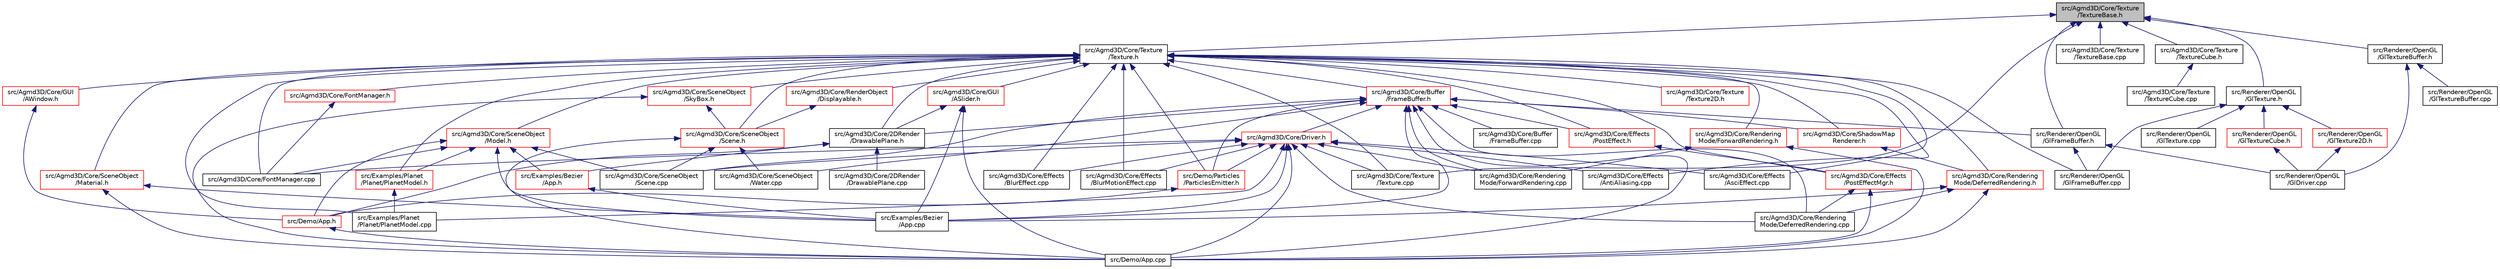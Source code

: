 digraph "src/Agmd3D/Core/Texture/TextureBase.h"
{
  edge [fontname="Helvetica",fontsize="10",labelfontname="Helvetica",labelfontsize="10"];
  node [fontname="Helvetica",fontsize="10",shape=record];
  Node1 [label="src/Agmd3D/Core/Texture\l/TextureBase.h",height=0.2,width=0.4,color="black", fillcolor="grey75", style="filled" fontcolor="black"];
  Node1 -> Node2 [dir="back",color="midnightblue",fontsize="10",style="solid"];
  Node2 [label="src/Agmd3D/Core/Texture\l/Texture.cpp",height=0.2,width=0.4,color="black", fillcolor="white", style="filled",URL="$_texture_8cpp.html"];
  Node1 -> Node3 [dir="back",color="midnightblue",fontsize="10",style="solid"];
  Node3 [label="src/Agmd3D/Core/Texture\l/Texture.h",height=0.2,width=0.4,color="black", fillcolor="white", style="filled",URL="$_texture_8h.html"];
  Node3 -> Node4 [dir="back",color="midnightblue",fontsize="10",style="solid"];
  Node4 [label="src/Agmd3D/Core/2DRender\l/DrawablePlane.h",height=0.2,width=0.4,color="black", fillcolor="white", style="filled",URL="$_drawable_plane_8h.html"];
  Node4 -> Node5 [dir="back",color="midnightblue",fontsize="10",style="solid"];
  Node5 [label="src/Agmd3D/Core/2DRender\l/DrawablePlane.cpp",height=0.2,width=0.4,color="black", fillcolor="white", style="filled",URL="$_drawable_plane_8cpp.html"];
  Node4 -> Node6 [dir="back",color="midnightblue",fontsize="10",style="solid"];
  Node6 [label="src/Demo/App.h",height=0.2,width=0.4,color="red", fillcolor="white", style="filled",URL="$_demo_2_app_8h.html"];
  Node6 -> Node7 [dir="back",color="midnightblue",fontsize="10",style="solid"];
  Node7 [label="src/Demo/App.cpp",height=0.2,width=0.4,color="black", fillcolor="white", style="filled",URL="$_demo_2_app_8cpp.html"];
  Node4 -> Node8 [dir="back",color="midnightblue",fontsize="10",style="solid"];
  Node8 [label="src/Examples/Bezier\l/App.h",height=0.2,width=0.4,color="red", fillcolor="white", style="filled",URL="$_examples_2_bezier_2_app_8h.html"];
  Node8 -> Node9 [dir="back",color="midnightblue",fontsize="10",style="solid"];
  Node9 [label="src/Examples/Bezier\l/App.cpp",height=0.2,width=0.4,color="black", fillcolor="white", style="filled",URL="$_examples_2_bezier_2_app_8cpp.html"];
  Node3 -> Node10 [dir="back",color="midnightblue",fontsize="10",style="solid"];
  Node10 [label="src/Agmd3D/Core/Buffer\l/FrameBuffer.h",height=0.2,width=0.4,color="red", fillcolor="white", style="filled",URL="$_frame_buffer_8h.html"];
  Node10 -> Node4 [dir="back",color="midnightblue",fontsize="10",style="solid"];
  Node10 -> Node11 [dir="back",color="midnightblue",fontsize="10",style="solid"];
  Node11 [label="src/Agmd3D/Core/Buffer\l/FrameBuffer.cpp",height=0.2,width=0.4,color="black", fillcolor="white", style="filled",URL="$_frame_buffer_8cpp.html"];
  Node10 -> Node12 [dir="back",color="midnightblue",fontsize="10",style="solid"];
  Node12 [label="src/Agmd3D/Core/Driver.h",height=0.2,width=0.4,color="red", fillcolor="white", style="filled",URL="$_driver_8h.html"];
  Node12 -> Node13 [dir="back",color="midnightblue",fontsize="10",style="solid"];
  Node13 [label="src/Agmd3D/Core/Effects\l/AntiAliasing.cpp",height=0.2,width=0.4,color="black", fillcolor="white", style="filled",URL="$_anti_aliasing_8cpp.html"];
  Node12 -> Node14 [dir="back",color="midnightblue",fontsize="10",style="solid"];
  Node14 [label="src/Agmd3D/Core/Effects\l/AsciEffect.cpp",height=0.2,width=0.4,color="black", fillcolor="white", style="filled",URL="$_asci_effect_8cpp.html"];
  Node12 -> Node15 [dir="back",color="midnightblue",fontsize="10",style="solid"];
  Node15 [label="src/Agmd3D/Core/Effects\l/BlurEffect.cpp",height=0.2,width=0.4,color="black", fillcolor="white", style="filled",URL="$_blur_effect_8cpp.html"];
  Node12 -> Node16 [dir="back",color="midnightblue",fontsize="10",style="solid"];
  Node16 [label="src/Agmd3D/Core/Effects\l/BlurMotionEffect.cpp",height=0.2,width=0.4,color="black", fillcolor="white", style="filled",URL="$_blur_motion_effect_8cpp.html"];
  Node12 -> Node17 [dir="back",color="midnightblue",fontsize="10",style="solid"];
  Node17 [label="src/Agmd3D/Core/FontManager.cpp",height=0.2,width=0.4,color="black", fillcolor="white", style="filled",URL="$_font_manager_8cpp.html"];
  Node12 -> Node18 [dir="back",color="midnightblue",fontsize="10",style="solid"];
  Node18 [label="src/Agmd3D/Core/Rendering\lMode/DeferredRendering.cpp",height=0.2,width=0.4,color="black", fillcolor="white", style="filled",URL="$_deferred_rendering_8cpp.html"];
  Node12 -> Node19 [dir="back",color="midnightblue",fontsize="10",style="solid"];
  Node19 [label="src/Agmd3D/Core/Rendering\lMode/ForwardRendering.cpp",height=0.2,width=0.4,color="black", fillcolor="white", style="filled",URL="$_forward_rendering_8cpp.html"];
  Node12 -> Node20 [dir="back",color="midnightblue",fontsize="10",style="solid"];
  Node20 [label="src/Agmd3D/Core/SceneObject\l/Scene.cpp",height=0.2,width=0.4,color="black", fillcolor="white", style="filled",URL="$_scene_8cpp.html"];
  Node12 -> Node2 [dir="back",color="midnightblue",fontsize="10",style="solid"];
  Node12 -> Node21 [dir="back",color="midnightblue",fontsize="10",style="solid"];
  Node21 [label="src/Demo/Particles\l/ParticlesEmitter.h",height=0.2,width=0.4,color="red", fillcolor="white", style="filled",URL="$_particles_emitter_8h.html"];
  Node21 -> Node6 [dir="back",color="midnightblue",fontsize="10",style="solid"];
  Node12 -> Node7 [dir="back",color="midnightblue",fontsize="10",style="solid"];
  Node12 -> Node9 [dir="back",color="midnightblue",fontsize="10",style="solid"];
  Node12 -> Node22 [dir="back",color="midnightblue",fontsize="10",style="solid"];
  Node22 [label="src/Examples/Planet\l/Planet/PlanetModel.cpp",height=0.2,width=0.4,color="black", fillcolor="white", style="filled",URL="$_planet_model_8cpp.html"];
  Node10 -> Node23 [dir="back",color="midnightblue",fontsize="10",style="solid"];
  Node23 [label="src/Agmd3D/Core/Effects\l/PostEffect.h",height=0.2,width=0.4,color="red", fillcolor="white", style="filled",URL="$_post_effect_8h.html"];
  Node23 -> Node24 [dir="back",color="midnightblue",fontsize="10",style="solid"];
  Node24 [label="src/Agmd3D/Core/Effects\l/PostEffectMgr.h",height=0.2,width=0.4,color="red", fillcolor="white", style="filled",URL="$_post_effect_mgr_8h.html"];
  Node24 -> Node18 [dir="back",color="midnightblue",fontsize="10",style="solid"];
  Node24 -> Node7 [dir="back",color="midnightblue",fontsize="10",style="solid"];
  Node10 -> Node18 [dir="back",color="midnightblue",fontsize="10",style="solid"];
  Node10 -> Node19 [dir="back",color="midnightblue",fontsize="10",style="solid"];
  Node10 -> Node20 [dir="back",color="midnightblue",fontsize="10",style="solid"];
  Node10 -> Node25 [dir="back",color="midnightblue",fontsize="10",style="solid"];
  Node25 [label="src/Agmd3D/Core/SceneObject\l/Water.cpp",height=0.2,width=0.4,color="black", fillcolor="white", style="filled",URL="$_water_8cpp.html"];
  Node10 -> Node26 [dir="back",color="midnightblue",fontsize="10",style="solid"];
  Node26 [label="src/Agmd3D/Core/ShadowMap\lRenderer.h",height=0.2,width=0.4,color="red", fillcolor="white", style="filled",URL="$_shadow_map_renderer_8h.html"];
  Node26 -> Node27 [dir="back",color="midnightblue",fontsize="10",style="solid"];
  Node27 [label="src/Agmd3D/Core/Rendering\lMode/DeferredRendering.h",height=0.2,width=0.4,color="red", fillcolor="white", style="filled",URL="$_deferred_rendering_8h.html"];
  Node27 -> Node18 [dir="back",color="midnightblue",fontsize="10",style="solid"];
  Node27 -> Node7 [dir="back",color="midnightblue",fontsize="10",style="solid"];
  Node27 -> Node9 [dir="back",color="midnightblue",fontsize="10",style="solid"];
  Node10 -> Node21 [dir="back",color="midnightblue",fontsize="10",style="solid"];
  Node10 -> Node7 [dir="back",color="midnightblue",fontsize="10",style="solid"];
  Node10 -> Node9 [dir="back",color="midnightblue",fontsize="10",style="solid"];
  Node10 -> Node28 [dir="back",color="midnightblue",fontsize="10",style="solid"];
  Node28 [label="src/Renderer/OpenGL\l/GlFrameBuffer.h",height=0.2,width=0.4,color="black", fillcolor="white", style="filled",URL="$_gl_frame_buffer_8h.html"];
  Node28 -> Node29 [dir="back",color="midnightblue",fontsize="10",style="solid"];
  Node29 [label="src/Renderer/OpenGL\l/GlDriver.cpp",height=0.2,width=0.4,color="black", fillcolor="white", style="filled",URL="$_gl_driver_8cpp.html"];
  Node28 -> Node30 [dir="back",color="midnightblue",fontsize="10",style="solid"];
  Node30 [label="src/Renderer/OpenGL\l/GlFrameBuffer.cpp",height=0.2,width=0.4,color="black", fillcolor="white", style="filled",URL="$_gl_frame_buffer_8cpp.html"];
  Node3 -> Node13 [dir="back",color="midnightblue",fontsize="10",style="solid"];
  Node3 -> Node14 [dir="back",color="midnightblue",fontsize="10",style="solid"];
  Node3 -> Node15 [dir="back",color="midnightblue",fontsize="10",style="solid"];
  Node3 -> Node16 [dir="back",color="midnightblue",fontsize="10",style="solid"];
  Node3 -> Node23 [dir="back",color="midnightblue",fontsize="10",style="solid"];
  Node3 -> Node24 [dir="back",color="midnightblue",fontsize="10",style="solid"];
  Node3 -> Node17 [dir="back",color="midnightblue",fontsize="10",style="solid"];
  Node3 -> Node31 [dir="back",color="midnightblue",fontsize="10",style="solid"];
  Node31 [label="src/Agmd3D/Core/FontManager.h",height=0.2,width=0.4,color="red", fillcolor="white", style="filled",URL="$_font_manager_8h.html"];
  Node31 -> Node17 [dir="back",color="midnightblue",fontsize="10",style="solid"];
  Node3 -> Node32 [dir="back",color="midnightblue",fontsize="10",style="solid"];
  Node32 [label="src/Agmd3D/Core/GUI\l/ASlider.h",height=0.2,width=0.4,color="red", fillcolor="white", style="filled",URL="$_a_slider_8h.html"];
  Node32 -> Node4 [dir="back",color="midnightblue",fontsize="10",style="solid"];
  Node32 -> Node7 [dir="back",color="midnightblue",fontsize="10",style="solid"];
  Node32 -> Node9 [dir="back",color="midnightblue",fontsize="10",style="solid"];
  Node3 -> Node33 [dir="back",color="midnightblue",fontsize="10",style="solid"];
  Node33 [label="src/Agmd3D/Core/GUI\l/AWindow.h",height=0.2,width=0.4,color="red", fillcolor="white", style="filled",URL="$_a_window_8h.html"];
  Node33 -> Node6 [dir="back",color="midnightblue",fontsize="10",style="solid"];
  Node3 -> Node27 [dir="back",color="midnightblue",fontsize="10",style="solid"];
  Node3 -> Node34 [dir="back",color="midnightblue",fontsize="10",style="solid"];
  Node34 [label="src/Agmd3D/Core/Rendering\lMode/ForwardRendering.h",height=0.2,width=0.4,color="red", fillcolor="white", style="filled",URL="$_forward_rendering_8h.html"];
  Node34 -> Node19 [dir="back",color="midnightblue",fontsize="10",style="solid"];
  Node34 -> Node7 [dir="back",color="midnightblue",fontsize="10",style="solid"];
  Node3 -> Node35 [dir="back",color="midnightblue",fontsize="10",style="solid"];
  Node35 [label="src/Agmd3D/Core/RenderObject\l/Displayable.h",height=0.2,width=0.4,color="red", fillcolor="white", style="filled",URL="$_displayable_8h.html"];
  Node35 -> Node36 [dir="back",color="midnightblue",fontsize="10",style="solid"];
  Node36 [label="src/Agmd3D/Core/SceneObject\l/Scene.h",height=0.2,width=0.4,color="red", fillcolor="white", style="filled",URL="$_scene_8h.html"];
  Node36 -> Node20 [dir="back",color="midnightblue",fontsize="10",style="solid"];
  Node36 -> Node25 [dir="back",color="midnightblue",fontsize="10",style="solid"];
  Node36 -> Node7 [dir="back",color="midnightblue",fontsize="10",style="solid"];
  Node3 -> Node37 [dir="back",color="midnightblue",fontsize="10",style="solid"];
  Node37 [label="src/Agmd3D/Core/SceneObject\l/Material.h",height=0.2,width=0.4,color="red", fillcolor="white", style="filled",URL="$_material_8h.html"];
  Node37 -> Node7 [dir="back",color="midnightblue",fontsize="10",style="solid"];
  Node37 -> Node9 [dir="back",color="midnightblue",fontsize="10",style="solid"];
  Node3 -> Node38 [dir="back",color="midnightblue",fontsize="10",style="solid"];
  Node38 [label="src/Agmd3D/Core/SceneObject\l/Model.h",height=0.2,width=0.4,color="red", fillcolor="white", style="filled",URL="$_model_8h.html"];
  Node38 -> Node17 [dir="back",color="midnightblue",fontsize="10",style="solid"];
  Node38 -> Node20 [dir="back",color="midnightblue",fontsize="10",style="solid"];
  Node38 -> Node6 [dir="back",color="midnightblue",fontsize="10",style="solid"];
  Node38 -> Node8 [dir="back",color="midnightblue",fontsize="10",style="solid"];
  Node38 -> Node9 [dir="back",color="midnightblue",fontsize="10",style="solid"];
  Node38 -> Node39 [dir="back",color="midnightblue",fontsize="10",style="solid"];
  Node39 [label="src/Examples/Planet\l/Planet/PlanetModel.h",height=0.2,width=0.4,color="red", fillcolor="white", style="filled",URL="$_planet_model_8h.html"];
  Node39 -> Node22 [dir="back",color="midnightblue",fontsize="10",style="solid"];
  Node3 -> Node36 [dir="back",color="midnightblue",fontsize="10",style="solid"];
  Node3 -> Node40 [dir="back",color="midnightblue",fontsize="10",style="solid"];
  Node40 [label="src/Agmd3D/Core/SceneObject\l/SkyBox.h",height=0.2,width=0.4,color="red", fillcolor="white", style="filled",URL="$_sky_box_8h.html"];
  Node40 -> Node36 [dir="back",color="midnightblue",fontsize="10",style="solid"];
  Node40 -> Node7 [dir="back",color="midnightblue",fontsize="10",style="solid"];
  Node3 -> Node26 [dir="back",color="midnightblue",fontsize="10",style="solid"];
  Node3 -> Node2 [dir="back",color="midnightblue",fontsize="10",style="solid"];
  Node3 -> Node41 [dir="back",color="midnightblue",fontsize="10",style="solid"];
  Node41 [label="src/Agmd3D/Core/Texture\l/Texture2D.h",height=0.2,width=0.4,color="red", fillcolor="white", style="filled",URL="$_texture2_d_8h.html"];
  Node3 -> Node21 [dir="back",color="midnightblue",fontsize="10",style="solid"];
  Node3 -> Node39 [dir="back",color="midnightblue",fontsize="10",style="solid"];
  Node3 -> Node22 [dir="back",color="midnightblue",fontsize="10",style="solid"];
  Node3 -> Node30 [dir="back",color="midnightblue",fontsize="10",style="solid"];
  Node1 -> Node42 [dir="back",color="midnightblue",fontsize="10",style="solid"];
  Node42 [label="src/Agmd3D/Core/Texture\l/TextureBase.cpp",height=0.2,width=0.4,color="black", fillcolor="white", style="filled",URL="$_texture_base_8cpp.html"];
  Node1 -> Node43 [dir="back",color="midnightblue",fontsize="10",style="solid"];
  Node43 [label="src/Agmd3D/Core/Texture\l/TextureCube.h",height=0.2,width=0.4,color="black", fillcolor="white", style="filled",URL="$_texture_cube_8h.html"];
  Node43 -> Node44 [dir="back",color="midnightblue",fontsize="10",style="solid"];
  Node44 [label="src/Agmd3D/Core/Texture\l/TextureCube.cpp",height=0.2,width=0.4,color="black", fillcolor="white", style="filled",URL="$_texture_cube_8cpp.html"];
  Node1 -> Node28 [dir="back",color="midnightblue",fontsize="10",style="solid"];
  Node1 -> Node45 [dir="back",color="midnightblue",fontsize="10",style="solid"];
  Node45 [label="src/Renderer/OpenGL\l/GlTexture.h",height=0.2,width=0.4,color="black", fillcolor="white", style="filled",URL="$_gl_texture_8h.html"];
  Node45 -> Node30 [dir="back",color="midnightblue",fontsize="10",style="solid"];
  Node45 -> Node46 [dir="back",color="midnightblue",fontsize="10",style="solid"];
  Node46 [label="src/Renderer/OpenGL\l/GlTexture.cpp",height=0.2,width=0.4,color="black", fillcolor="white", style="filled",URL="$_gl_texture_8cpp.html"];
  Node45 -> Node47 [dir="back",color="midnightblue",fontsize="10",style="solid"];
  Node47 [label="src/Renderer/OpenGL\l/GlTexture2D.h",height=0.2,width=0.4,color="red", fillcolor="white", style="filled",URL="$_gl_texture2_d_8h.html"];
  Node47 -> Node29 [dir="back",color="midnightblue",fontsize="10",style="solid"];
  Node45 -> Node48 [dir="back",color="midnightblue",fontsize="10",style="solid"];
  Node48 [label="src/Renderer/OpenGL\l/GlTextureCube.h",height=0.2,width=0.4,color="red", fillcolor="white", style="filled",URL="$_gl_texture_cube_8h.html"];
  Node48 -> Node29 [dir="back",color="midnightblue",fontsize="10",style="solid"];
  Node1 -> Node49 [dir="back",color="midnightblue",fontsize="10",style="solid"];
  Node49 [label="src/Renderer/OpenGL\l/GlTextureBuffer.h",height=0.2,width=0.4,color="black", fillcolor="white", style="filled",URL="$_gl_texture_buffer_8h.html"];
  Node49 -> Node29 [dir="back",color="midnightblue",fontsize="10",style="solid"];
  Node49 -> Node50 [dir="back",color="midnightblue",fontsize="10",style="solid"];
  Node50 [label="src/Renderer/OpenGL\l/GlTextureBuffer.cpp",height=0.2,width=0.4,color="black", fillcolor="white", style="filled",URL="$_gl_texture_buffer_8cpp.html"];
}
